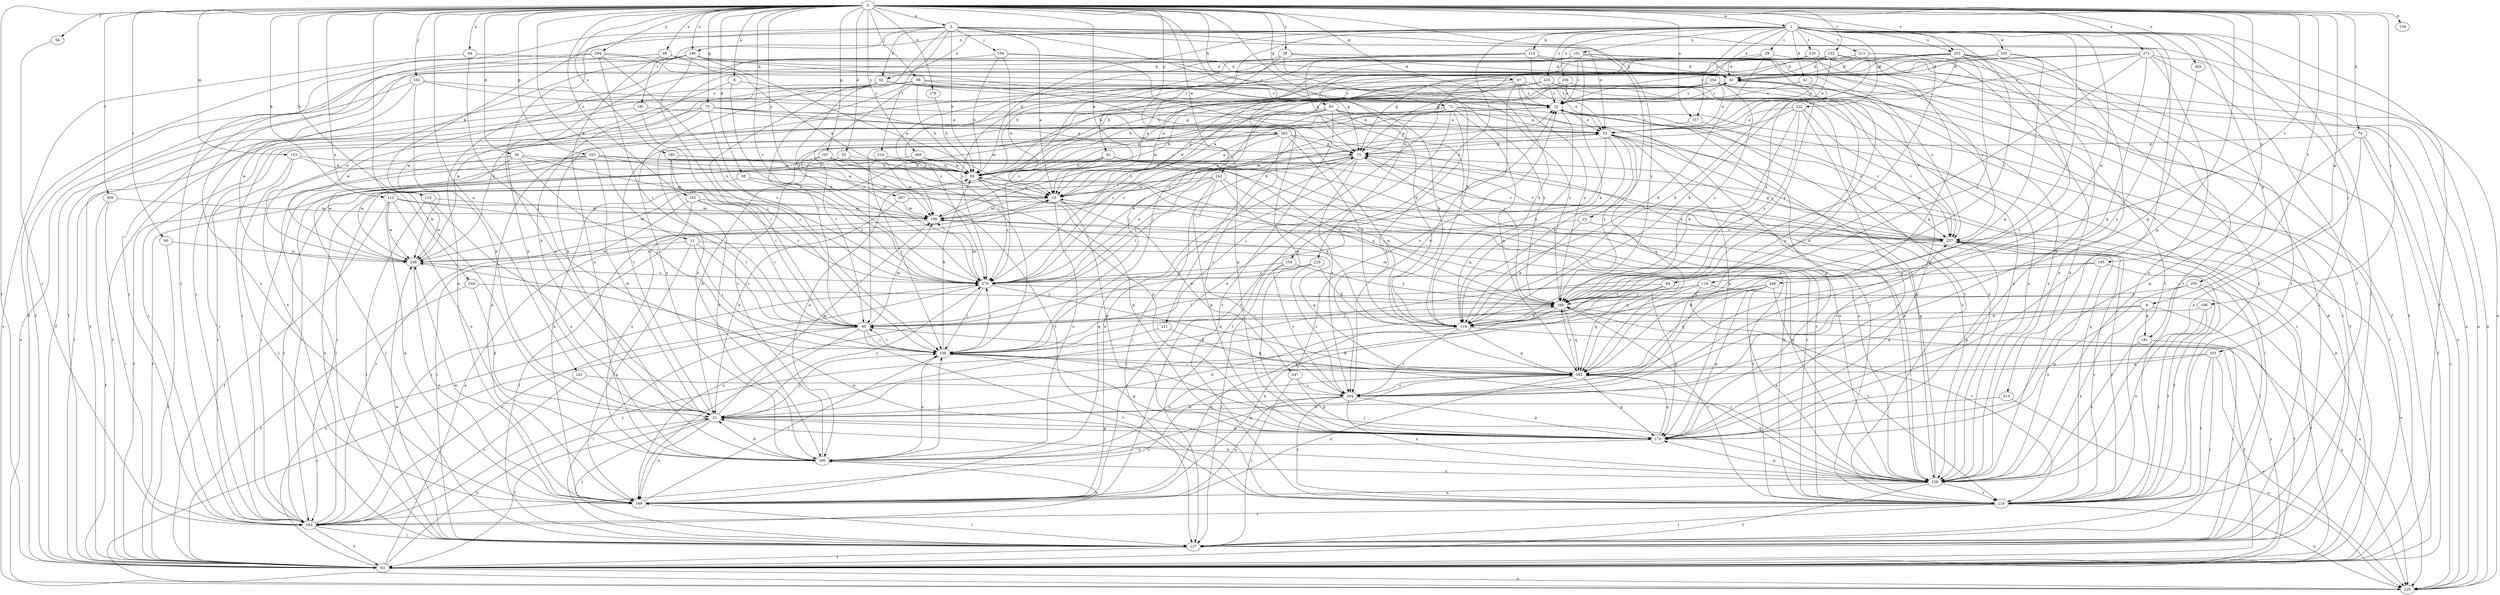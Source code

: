 strict digraph  {
0;
1;
3;
8;
9;
10;
11;
21;
23;
28;
29;
32;
33;
38;
39;
41;
42;
44;
46;
52;
53;
54;
63;
67;
70;
71;
73;
74;
83;
84;
90;
92;
94;
95;
99;
102;
103;
104;
106;
111;
112;
113;
114;
116;
119;
127;
133;
138;
139;
141;
145;
146;
149;
153;
157;
159;
160;
163;
167;
170;
179;
181;
182;
191;
193;
195;
196;
201;
204;
205;
209;
210;
211;
213;
214;
215;
220;
222;
225;
226;
232;
237;
242;
245;
246;
247;
248;
249;
251;
254;
256;
258;
260;
263;
264;
265;
267;
268;
271;
279;
0 -> 1  [label=a];
0 -> 3  [label=a];
0 -> 8  [label=a];
0 -> 9  [label=a];
0 -> 10  [label=a];
0 -> 11  [label=b];
0 -> 21  [label=b];
0 -> 23  [label=c];
0 -> 28  [label=c];
0 -> 33  [label=d];
0 -> 38  [label=d];
0 -> 39  [label=d];
0 -> 44  [label=e];
0 -> 46  [label=e];
0 -> 54  [label=f];
0 -> 63  [label=f];
0 -> 67  [label=g];
0 -> 70  [label=g];
0 -> 71  [label=g];
0 -> 74  [label=h];
0 -> 83  [label=h];
0 -> 90  [label=i];
0 -> 99  [label=j];
0 -> 102  [label=j];
0 -> 111  [label=k];
0 -> 112  [label=k];
0 -> 113  [label=k];
0 -> 133  [label=m];
0 -> 139  [label=n];
0 -> 141  [label=n];
0 -> 145  [label=n];
0 -> 146  [label=n];
0 -> 153  [label=o];
0 -> 157  [label=o];
0 -> 163  [label=p];
0 -> 167  [label=p];
0 -> 170  [label=p];
0 -> 179  [label=q];
0 -> 195  [label=s];
0 -> 196  [label=s];
0 -> 201  [label=s];
0 -> 205  [label=t];
0 -> 209  [label=t];
0 -> 220  [label=u];
0 -> 232  [label=v];
0 -> 237  [label=v];
0 -> 242  [label=w];
0 -> 249  [label=x];
0 -> 260  [label=y];
0 -> 263  [label=y];
0 -> 264  [label=y];
0 -> 265  [label=y];
0 -> 267  [label=y];
0 -> 271  [label=z];
0 -> 279  [label=z];
1 -> 29  [label=c];
1 -> 41  [label=d];
1 -> 52  [label=e];
1 -> 63  [label=f];
1 -> 84  [label=h];
1 -> 92  [label=i];
1 -> 94  [label=i];
1 -> 103  [label=j];
1 -> 113  [label=k];
1 -> 114  [label=k];
1 -> 119  [label=l];
1 -> 127  [label=l];
1 -> 146  [label=n];
1 -> 157  [label=o];
1 -> 159  [label=o];
1 -> 181  [label=q];
1 -> 201  [label=s];
1 -> 204  [label=s];
1 -> 210  [label=t];
1 -> 211  [label=t];
1 -> 222  [label=u];
1 -> 225  [label=u];
1 -> 245  [label=w];
1 -> 246  [label=w];
1 -> 251  [label=x];
1 -> 254  [label=x];
1 -> 256  [label=x];
3 -> 10  [label=a];
3 -> 52  [label=e];
3 -> 53  [label=e];
3 -> 84  [label=h];
3 -> 104  [label=j];
3 -> 116  [label=k];
3 -> 160  [label=o];
3 -> 191  [label=r];
3 -> 193  [label=r];
3 -> 213  [label=t];
3 -> 214  [label=t];
3 -> 226  [label=u];
3 -> 268  [label=y];
3 -> 279  [label=z];
8 -> 21  [label=b];
8 -> 32  [label=c];
8 -> 279  [label=z];
9 -> 63  [label=f];
9 -> 116  [label=k];
9 -> 181  [label=q];
9 -> 182  [label=q];
9 -> 258  [label=x];
10 -> 138  [label=m];
10 -> 160  [label=o];
10 -> 170  [label=p];
10 -> 193  [label=r];
10 -> 237  [label=v];
10 -> 247  [label=w];
11 -> 95  [label=i];
11 -> 106  [label=j];
11 -> 149  [label=n];
11 -> 182  [label=q];
11 -> 248  [label=w];
21 -> 32  [label=c];
21 -> 63  [label=f];
21 -> 106  [label=j];
21 -> 127  [label=l];
21 -> 138  [label=m];
21 -> 149  [label=n];
21 -> 170  [label=p];
21 -> 279  [label=z];
23 -> 116  [label=k];
23 -> 193  [label=r];
23 -> 237  [label=v];
28 -> 10  [label=a];
28 -> 42  [label=d];
28 -> 63  [label=f];
28 -> 116  [label=k];
28 -> 226  [label=u];
29 -> 42  [label=d];
29 -> 73  [label=g];
29 -> 116  [label=k];
29 -> 127  [label=l];
29 -> 268  [label=y];
32 -> 53  [label=e];
32 -> 63  [label=f];
32 -> 116  [label=k];
32 -> 170  [label=p];
32 -> 193  [label=r];
32 -> 258  [label=x];
33 -> 84  [label=h];
33 -> 193  [label=r];
33 -> 215  [label=t];
38 -> 10  [label=a];
38 -> 193  [label=r];
38 -> 279  [label=z];
39 -> 84  [label=h];
39 -> 106  [label=j];
39 -> 127  [label=l];
39 -> 138  [label=m];
39 -> 248  [label=w];
41 -> 32  [label=c];
41 -> 258  [label=x];
42 -> 32  [label=c];
42 -> 237  [label=v];
44 -> 42  [label=d];
44 -> 106  [label=j];
44 -> 226  [label=u];
46 -> 10  [label=a];
46 -> 42  [label=d];
46 -> 160  [label=o];
46 -> 193  [label=r];
52 -> 32  [label=c];
52 -> 63  [label=f];
52 -> 106  [label=j];
52 -> 116  [label=k];
52 -> 160  [label=o];
52 -> 248  [label=w];
52 -> 268  [label=y];
53 -> 73  [label=g];
53 -> 106  [label=j];
53 -> 116  [label=k];
53 -> 170  [label=p];
53 -> 182  [label=q];
53 -> 258  [label=x];
53 -> 268  [label=y];
54 -> 193  [label=r];
63 -> 10  [label=a];
63 -> 21  [label=b];
63 -> 53  [label=e];
63 -> 226  [label=u];
63 -> 268  [label=y];
63 -> 279  [label=z];
67 -> 10  [label=a];
67 -> 21  [label=b];
67 -> 32  [label=c];
67 -> 53  [label=e];
67 -> 204  [label=s];
67 -> 215  [label=t];
67 -> 268  [label=y];
70 -> 53  [label=e];
70 -> 63  [label=f];
70 -> 73  [label=g];
70 -> 149  [label=n];
70 -> 182  [label=q];
70 -> 193  [label=r];
70 -> 279  [label=z];
71 -> 10  [label=a];
71 -> 53  [label=e];
71 -> 73  [label=g];
71 -> 127  [label=l];
71 -> 149  [label=n];
71 -> 182  [label=q];
71 -> 204  [label=s];
71 -> 215  [label=t];
71 -> 237  [label=v];
73 -> 84  [label=h];
73 -> 95  [label=i];
73 -> 138  [label=m];
73 -> 149  [label=n];
73 -> 204  [label=s];
73 -> 258  [label=x];
73 -> 279  [label=z];
74 -> 63  [label=f];
74 -> 73  [label=g];
74 -> 170  [label=p];
74 -> 226  [label=u];
74 -> 258  [label=x];
83 -> 53  [label=e];
83 -> 84  [label=h];
83 -> 95  [label=i];
83 -> 215  [label=t];
83 -> 258  [label=x];
83 -> 268  [label=y];
83 -> 279  [label=z];
84 -> 10  [label=a];
84 -> 170  [label=p];
84 -> 215  [label=t];
84 -> 279  [label=z];
90 -> 63  [label=f];
90 -> 248  [label=w];
92 -> 84  [label=h];
92 -> 127  [label=l];
92 -> 160  [label=o];
92 -> 182  [label=q];
92 -> 193  [label=r];
94 -> 95  [label=i];
94 -> 149  [label=n];
94 -> 170  [label=p];
94 -> 182  [label=q];
94 -> 268  [label=y];
95 -> 106  [label=j];
95 -> 127  [label=l];
95 -> 138  [label=m];
95 -> 149  [label=n];
95 -> 215  [label=t];
95 -> 226  [label=u];
99 -> 32  [label=c];
99 -> 63  [label=f];
99 -> 73  [label=g];
99 -> 84  [label=h];
99 -> 95  [label=i];
99 -> 248  [label=w];
99 -> 258  [label=x];
99 -> 268  [label=y];
99 -> 279  [label=z];
102 -> 21  [label=b];
102 -> 32  [label=c];
102 -> 170  [label=p];
102 -> 226  [label=u];
102 -> 248  [label=w];
103 -> 127  [label=l];
103 -> 160  [label=o];
103 -> 182  [label=q];
103 -> 215  [label=t];
103 -> 226  [label=u];
104 -> 10  [label=a];
104 -> 42  [label=d];
104 -> 84  [label=h];
104 -> 170  [label=p];
104 -> 193  [label=r];
106 -> 84  [label=h];
106 -> 95  [label=i];
106 -> 160  [label=o];
106 -> 170  [label=p];
106 -> 182  [label=q];
106 -> 279  [label=z];
111 -> 106  [label=j];
111 -> 182  [label=q];
112 -> 63  [label=f];
112 -> 95  [label=i];
112 -> 138  [label=m];
112 -> 149  [label=n];
112 -> 160  [label=o];
112 -> 248  [label=w];
113 -> 127  [label=l];
113 -> 138  [label=m];
113 -> 160  [label=o];
113 -> 248  [label=w];
114 -> 42  [label=d];
114 -> 73  [label=g];
114 -> 84  [label=h];
114 -> 226  [label=u];
114 -> 248  [label=w];
114 -> 53  [label=t];
116 -> 21  [label=b];
116 -> 63  [label=f];
116 -> 182  [label=q];
116 -> 204  [label=s];
119 -> 21  [label=b];
119 -> 116  [label=k];
119 -> 215  [label=t];
119 -> 226  [label=u];
119 -> 268  [label=y];
127 -> 32  [label=c];
127 -> 42  [label=d];
127 -> 63  [label=f];
127 -> 248  [label=w];
133 -> 84  [label=h];
133 -> 127  [label=l];
133 -> 193  [label=r];
133 -> 237  [label=v];
138 -> 42  [label=d];
138 -> 127  [label=l];
138 -> 215  [label=t];
138 -> 237  [label=v];
141 -> 193  [label=r];
141 -> 204  [label=s];
145 -> 21  [label=b];
145 -> 215  [label=t];
145 -> 258  [label=x];
145 -> 279  [label=z];
146 -> 10  [label=a];
146 -> 42  [label=d];
146 -> 63  [label=f];
146 -> 106  [label=j];
146 -> 116  [label=k];
146 -> 149  [label=n];
146 -> 248  [label=w];
149 -> 32  [label=c];
149 -> 73  [label=g];
149 -> 106  [label=j];
149 -> 127  [label=l];
149 -> 248  [label=w];
153 -> 95  [label=i];
153 -> 127  [label=l];
153 -> 138  [label=m];
153 -> 160  [label=o];
153 -> 279  [label=z];
157 -> 84  [label=h];
157 -> 237  [label=v];
159 -> 127  [label=l];
159 -> 204  [label=s];
159 -> 268  [label=y];
159 -> 279  [label=z];
160 -> 21  [label=b];
160 -> 32  [label=c];
160 -> 106  [label=j];
160 -> 182  [label=q];
160 -> 258  [label=x];
163 -> 10  [label=a];
163 -> 21  [label=b];
163 -> 63  [label=f];
163 -> 84  [label=h];
163 -> 193  [label=r];
163 -> 237  [label=v];
163 -> 248  [label=w];
163 -> 258  [label=x];
167 -> 21  [label=b];
167 -> 84  [label=h];
167 -> 127  [label=l];
167 -> 138  [label=m];
167 -> 170  [label=p];
170 -> 21  [label=b];
170 -> 160  [label=o];
170 -> 182  [label=q];
179 -> 84  [label=h];
181 -> 127  [label=l];
181 -> 258  [label=x];
182 -> 106  [label=j];
182 -> 149  [label=n];
182 -> 170  [label=p];
182 -> 193  [label=r];
182 -> 204  [label=s];
182 -> 268  [label=y];
191 -> 53  [label=e];
191 -> 63  [label=f];
191 -> 95  [label=i];
193 -> 63  [label=f];
193 -> 84  [label=h];
193 -> 127  [label=l];
193 -> 160  [label=o];
193 -> 268  [label=y];
195 -> 84  [label=h];
195 -> 95  [label=i];
195 -> 160  [label=o];
196 -> 95  [label=i];
196 -> 215  [label=t];
196 -> 258  [label=x];
201 -> 32  [label=c];
201 -> 42  [label=d];
201 -> 63  [label=f];
201 -> 73  [label=g];
201 -> 116  [label=k];
201 -> 170  [label=p];
201 -> 204  [label=s];
201 -> 215  [label=t];
201 -> 268  [label=y];
201 -> 279  [label=z];
204 -> 21  [label=b];
204 -> 42  [label=d];
204 -> 149  [label=n];
204 -> 170  [label=p];
204 -> 215  [label=t];
204 -> 237  [label=v];
204 -> 258  [label=x];
205 -> 63  [label=f];
205 -> 170  [label=p];
205 -> 215  [label=t];
205 -> 268  [label=y];
209 -> 63  [label=f];
209 -> 138  [label=m];
209 -> 193  [label=r];
210 -> 21  [label=b];
210 -> 42  [label=d];
210 -> 53  [label=e];
210 -> 84  [label=h];
210 -> 215  [label=t];
210 -> 237  [label=v];
211 -> 42  [label=d];
211 -> 116  [label=k];
211 -> 149  [label=n];
211 -> 215  [label=t];
211 -> 268  [label=y];
213 -> 21  [label=b];
213 -> 226  [label=u];
214 -> 84  [label=h];
214 -> 106  [label=j];
214 -> 138  [label=m];
215 -> 73  [label=g];
215 -> 84  [label=h];
215 -> 127  [label=l];
215 -> 193  [label=r];
215 -> 226  [label=u];
215 -> 237  [label=v];
215 -> 248  [label=w];
220 -> 116  [label=k];
220 -> 149  [label=n];
220 -> 204  [label=s];
220 -> 279  [label=z];
222 -> 53  [label=e];
222 -> 116  [label=k];
222 -> 138  [label=m];
222 -> 170  [label=p];
222 -> 237  [label=v];
222 -> 268  [label=y];
225 -> 10  [label=a];
225 -> 32  [label=c];
225 -> 127  [label=l];
225 -> 138  [label=m];
225 -> 160  [label=o];
225 -> 258  [label=x];
225 -> 268  [label=y];
232 -> 42  [label=d];
232 -> 53  [label=e];
232 -> 84  [label=h];
232 -> 182  [label=q];
232 -> 258  [label=x];
232 -> 279  [label=z];
237 -> 10  [label=a];
237 -> 73  [label=g];
237 -> 127  [label=l];
237 -> 170  [label=p];
237 -> 215  [label=t];
237 -> 226  [label=u];
237 -> 248  [label=w];
242 -> 10  [label=a];
242 -> 116  [label=k];
242 -> 127  [label=l];
242 -> 170  [label=p];
242 -> 248  [label=w];
242 -> 268  [label=y];
242 -> 279  [label=z];
245 -> 42  [label=d];
245 -> 182  [label=q];
245 -> 258  [label=x];
245 -> 279  [label=z];
246 -> 106  [label=j];
246 -> 116  [label=k];
246 -> 170  [label=p];
246 -> 182  [label=q];
246 -> 215  [label=t];
246 -> 258  [label=x];
246 -> 268  [label=y];
247 -> 32  [label=c];
247 -> 127  [label=l];
247 -> 170  [label=p];
247 -> 204  [label=s];
248 -> 42  [label=d];
248 -> 149  [label=n];
248 -> 279  [label=z];
249 -> 21  [label=b];
249 -> 63  [label=f];
249 -> 268  [label=y];
251 -> 10  [label=a];
251 -> 32  [label=c];
251 -> 42  [label=d];
251 -> 63  [label=f];
251 -> 84  [label=h];
251 -> 106  [label=j];
251 -> 116  [label=k];
251 -> 215  [label=t];
251 -> 237  [label=v];
251 -> 279  [label=z];
254 -> 32  [label=c];
254 -> 53  [label=e];
254 -> 63  [label=f];
254 -> 84  [label=h];
254 -> 106  [label=j];
254 -> 138  [label=m];
254 -> 170  [label=p];
254 -> 226  [label=u];
254 -> 268  [label=y];
256 -> 32  [label=c];
256 -> 106  [label=j];
256 -> 204  [label=s];
258 -> 21  [label=b];
258 -> 63  [label=f];
258 -> 73  [label=g];
258 -> 95  [label=i];
258 -> 106  [label=j];
258 -> 149  [label=n];
258 -> 170  [label=p];
258 -> 182  [label=q];
258 -> 215  [label=t];
260 -> 63  [label=f];
260 -> 84  [label=h];
260 -> 149  [label=n];
260 -> 215  [label=t];
260 -> 258  [label=x];
263 -> 10  [label=a];
263 -> 73  [label=g];
263 -> 95  [label=i];
263 -> 116  [label=k];
263 -> 193  [label=r];
263 -> 204  [label=s];
263 -> 258  [label=x];
264 -> 32  [label=c];
264 -> 42  [label=d];
264 -> 63  [label=f];
264 -> 95  [label=i];
264 -> 149  [label=n];
264 -> 279  [label=z];
265 -> 182  [label=q];
267 -> 21  [label=b];
267 -> 138  [label=m];
267 -> 258  [label=x];
268 -> 95  [label=i];
268 -> 116  [label=k];
268 -> 138  [label=m];
268 -> 149  [label=n];
268 -> 182  [label=q];
268 -> 215  [label=t];
268 -> 226  [label=u];
271 -> 32  [label=c];
271 -> 42  [label=d];
271 -> 73  [label=g];
271 -> 116  [label=k];
271 -> 182  [label=q];
271 -> 215  [label=t];
271 -> 226  [label=u];
271 -> 258  [label=x];
279 -> 32  [label=c];
279 -> 53  [label=e];
279 -> 106  [label=j];
279 -> 138  [label=m];
279 -> 182  [label=q];
279 -> 193  [label=r];
279 -> 268  [label=y];
}
